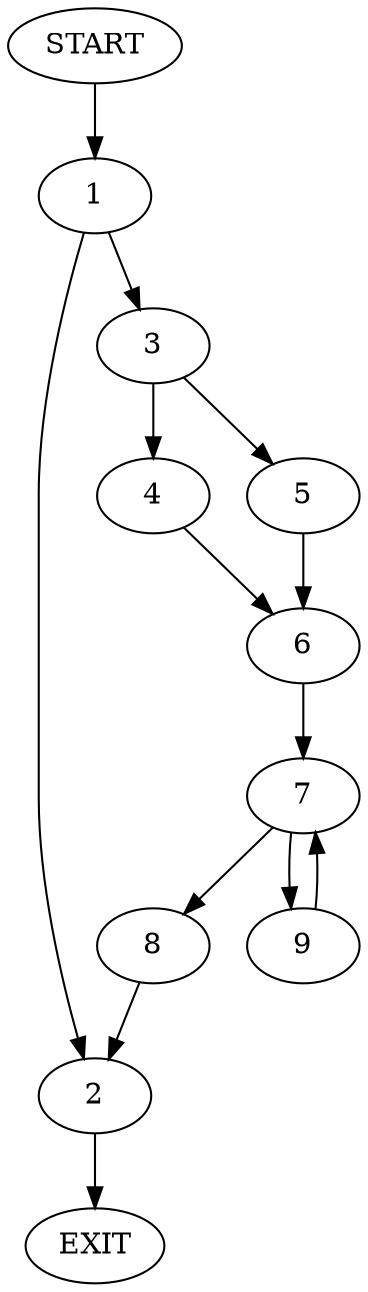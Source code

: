 digraph {
0 [label="START"]
10 [label="EXIT"]
0 -> 1
1 -> 2
1 -> 3
2 -> 10
3 -> 4
3 -> 5
4 -> 6
5 -> 6
6 -> 7
7 -> 8
7 -> 9
9 -> 7
8 -> 2
}

